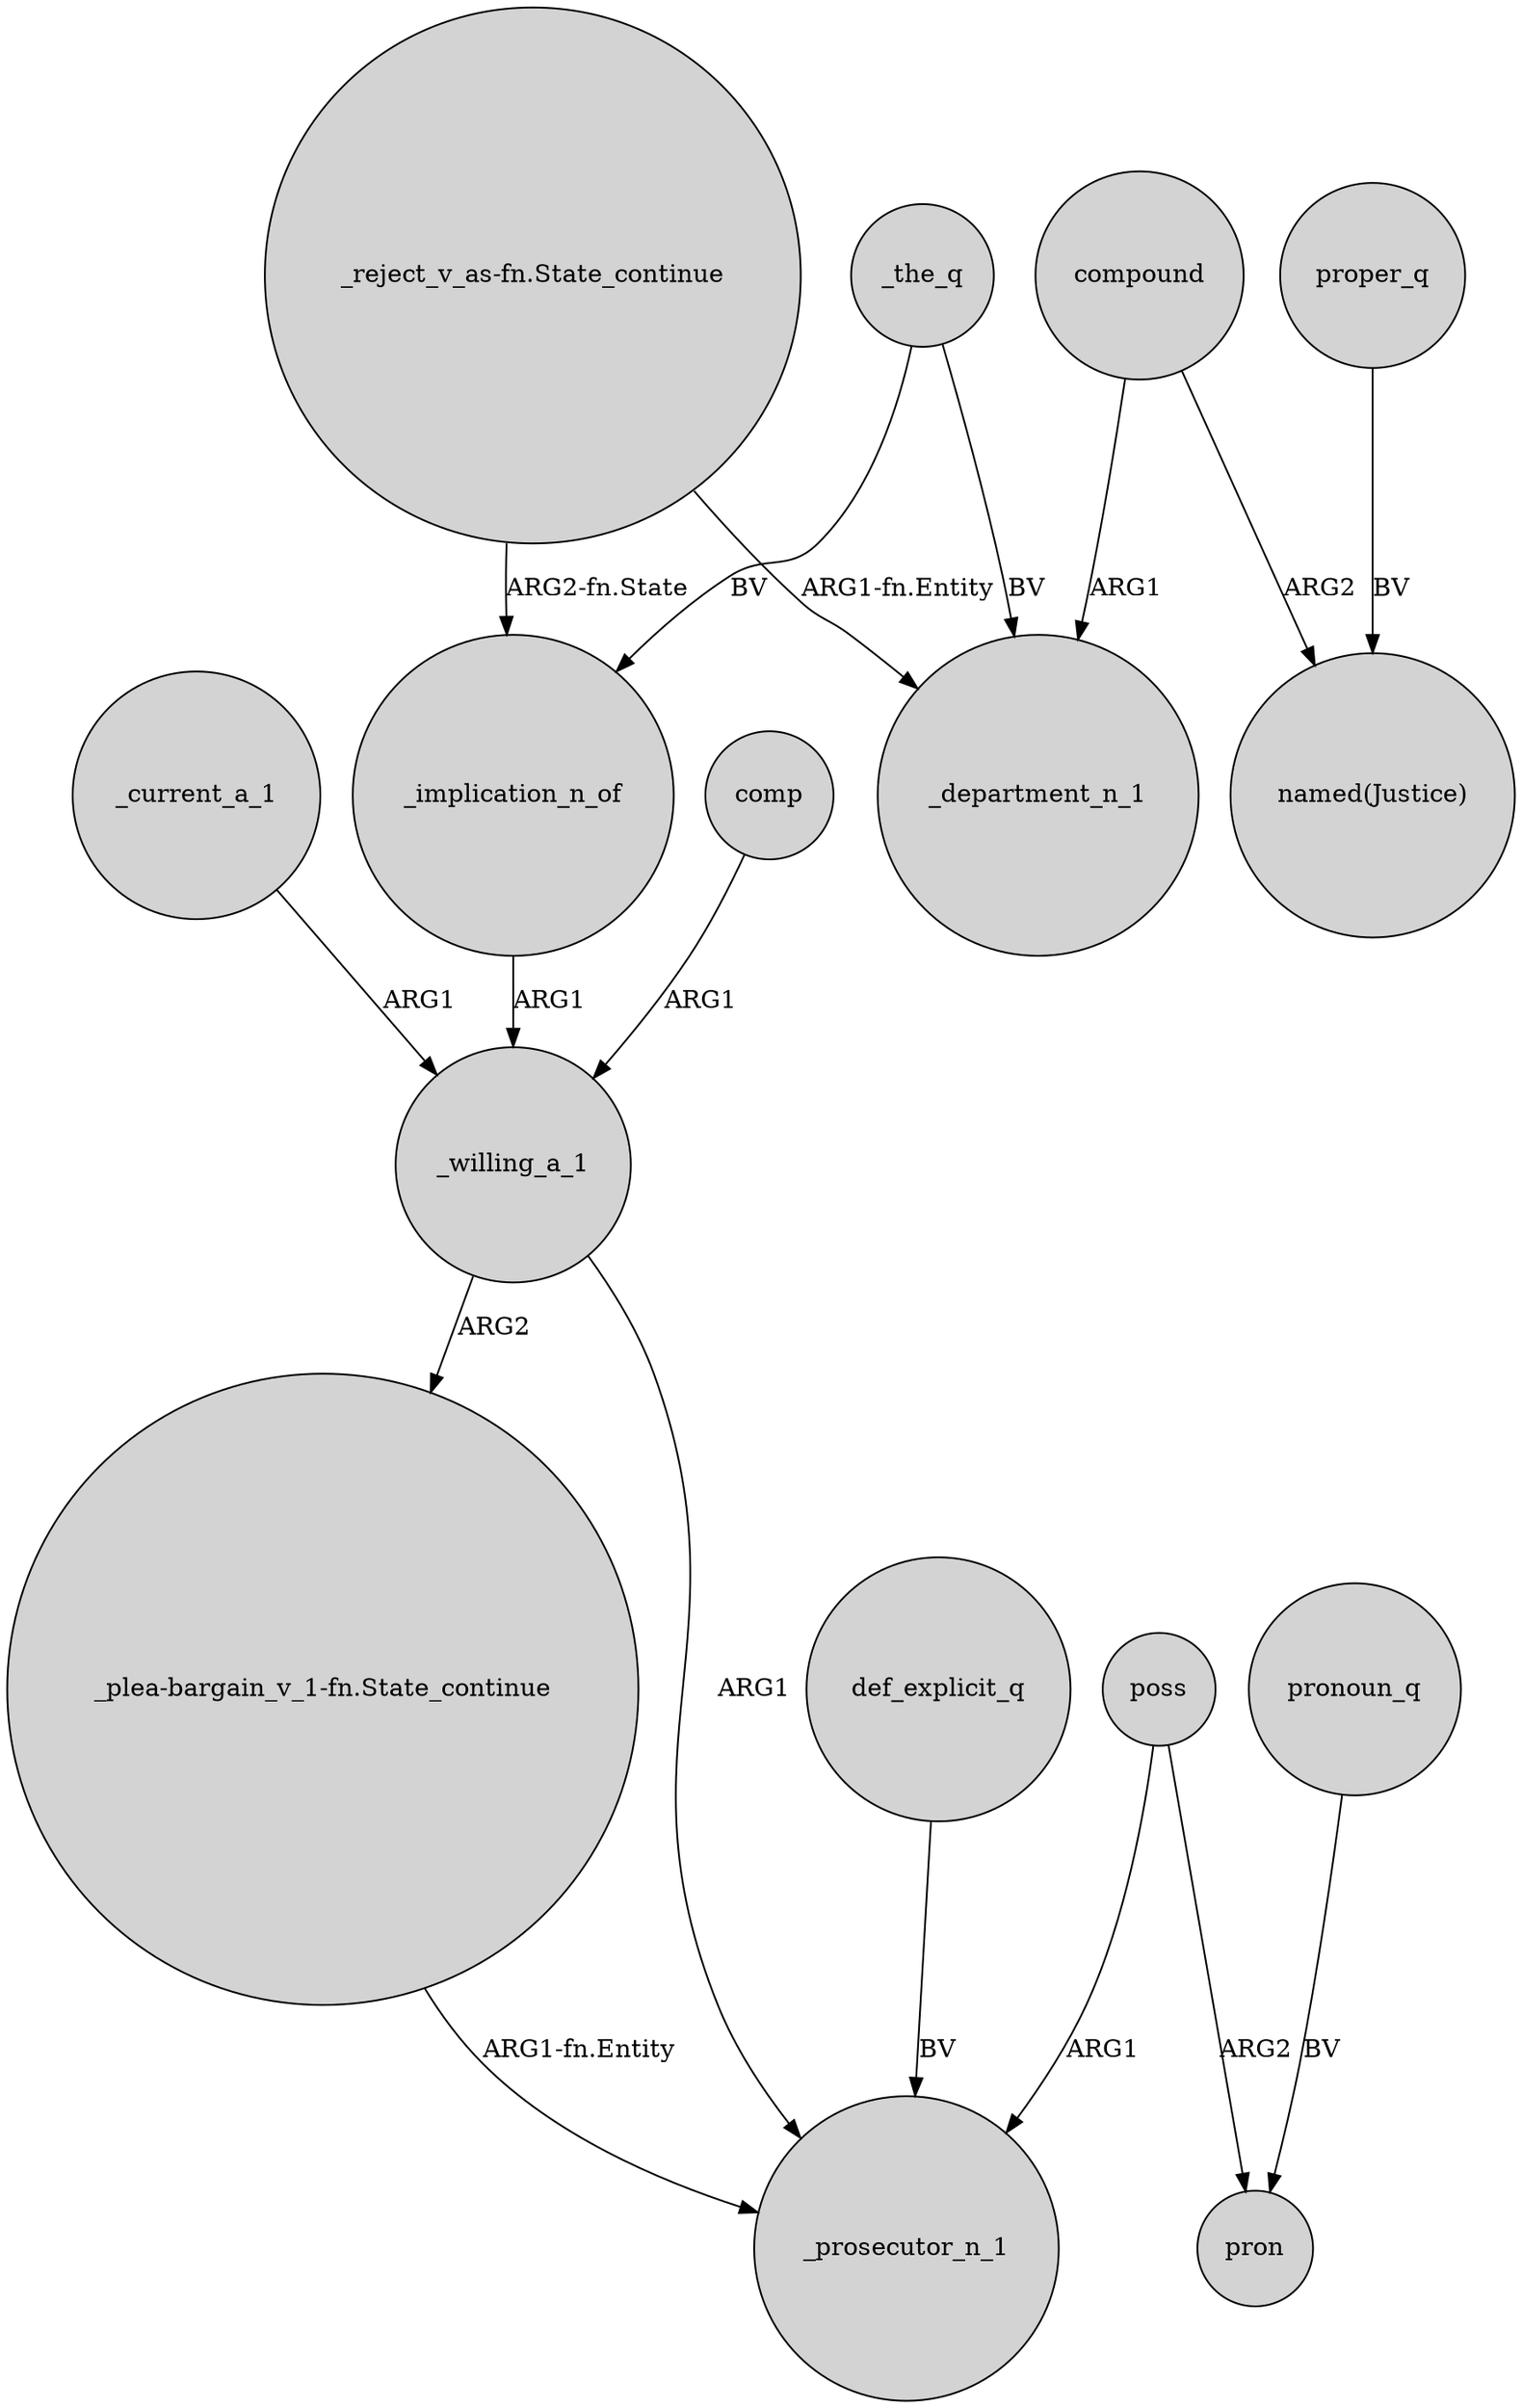 digraph {
	node [shape=circle style=filled]
	"_plea-bargain_v_1-fn.State_continue" -> _prosecutor_n_1 [label="ARG1-fn.Entity"]
	_current_a_1 -> _willing_a_1 [label=ARG1]
	_the_q -> _department_n_1 [label=BV]
	compound -> "named(Justice)" [label=ARG2]
	"_reject_v_as-fn.State_continue" -> _implication_n_of [label="ARG2-fn.State"]
	_the_q -> _implication_n_of [label=BV]
	_willing_a_1 -> "_plea-bargain_v_1-fn.State_continue" [label=ARG2]
	compound -> _department_n_1 [label=ARG1]
	proper_q -> "named(Justice)" [label=BV]
	"_reject_v_as-fn.State_continue" -> _department_n_1 [label="ARG1-fn.Entity"]
	def_explicit_q -> _prosecutor_n_1 [label=BV]
	_implication_n_of -> _willing_a_1 [label=ARG1]
	poss -> _prosecutor_n_1 [label=ARG1]
	_willing_a_1 -> _prosecutor_n_1 [label=ARG1]
	comp -> _willing_a_1 [label=ARG1]
	pronoun_q -> pron [label=BV]
	poss -> pron [label=ARG2]
}
